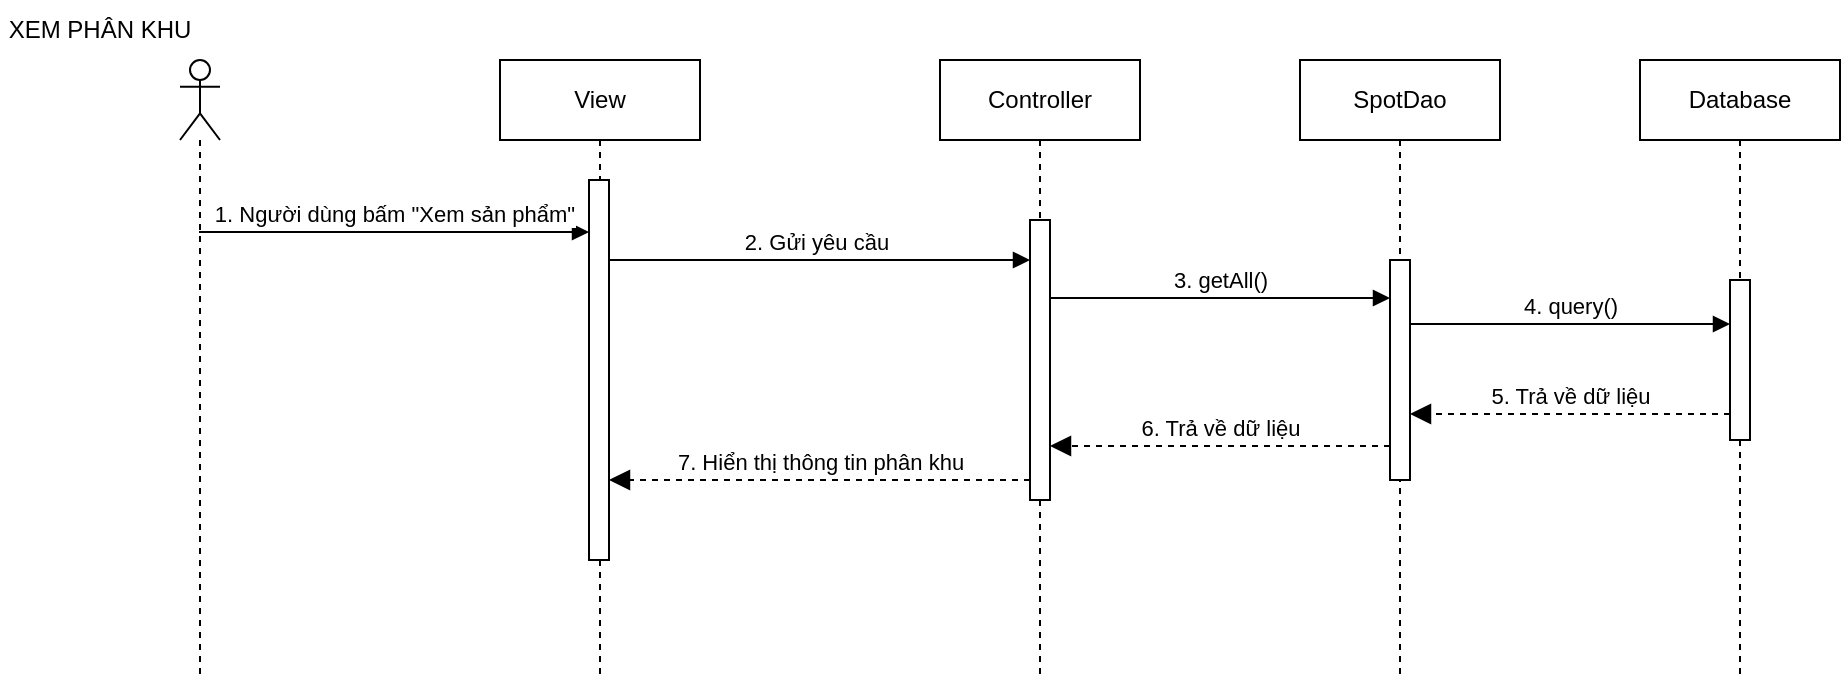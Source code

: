 <mxfile version="20.8.10" type="device"><diagram id="tMQx4mOq1aCxC6KgqztG" name="Page-1"><mxGraphModel dx="818" dy="572" grid="1" gridSize="10" guides="1" tooltips="1" connect="1" arrows="1" fold="1" page="1" pageScale="1" pageWidth="1654" pageHeight="2336" math="0" shadow="0"><root><mxCell id="0"/><mxCell id="1" parent="0"/><mxCell id="0x7zPAnv6iiJTlu-3jG6-1" value="" style="shape=umlLifeline;participant=umlActor;perimeter=lifelinePerimeter;whiteSpace=wrap;html=1;container=1;collapsible=0;recursiveResize=0;verticalAlign=top;spacingTop=36;outlineConnect=0;" parent="1" vertex="1"><mxGeometry x="110" y="50" width="20" height="310" as="geometry"/></mxCell><mxCell id="0x7zPAnv6iiJTlu-3jG6-2" value="View" style="shape=umlLifeline;perimeter=lifelinePerimeter;whiteSpace=wrap;html=1;container=1;collapsible=0;recursiveResize=0;outlineConnect=0;" parent="1" vertex="1"><mxGeometry x="270" y="50" width="100" height="310" as="geometry"/></mxCell><mxCell id="0x7zPAnv6iiJTlu-3jG6-3" value="2. Gửi yêu cầu" style="html=1;verticalAlign=bottom;endArrow=block;rounded=0;" parent="0x7zPAnv6iiJTlu-3jG6-2" target="0x7zPAnv6iiJTlu-3jG6-6" edge="1"><mxGeometry width="80" relative="1" as="geometry"><mxPoint x="50" y="100" as="sourcePoint"/><mxPoint x="130" y="100" as="targetPoint"/></mxGeometry></mxCell><mxCell id="0x7zPAnv6iiJTlu-3jG6-4" value="" style="html=1;points=[];perimeter=orthogonalPerimeter;" parent="0x7zPAnv6iiJTlu-3jG6-2" vertex="1"><mxGeometry x="44.5" y="60" width="10" height="190" as="geometry"/></mxCell><mxCell id="0x7zPAnv6iiJTlu-3jG6-5" value="Controller" style="shape=umlLifeline;perimeter=lifelinePerimeter;whiteSpace=wrap;html=1;container=1;collapsible=0;recursiveResize=0;outlineConnect=0;" parent="1" vertex="1"><mxGeometry x="490" y="50" width="100" height="310" as="geometry"/></mxCell><mxCell id="0x7zPAnv6iiJTlu-3jG6-6" value="" style="html=1;points=[];perimeter=orthogonalPerimeter;" parent="0x7zPAnv6iiJTlu-3jG6-5" vertex="1"><mxGeometry x="45" y="80" width="10" height="140" as="geometry"/></mxCell><mxCell id="0x7zPAnv6iiJTlu-3jG6-7" value="1. Người dùng bấm &quot;Xem sản phẩm&quot;" style="html=1;verticalAlign=bottom;endArrow=block;rounded=0;" parent="1" edge="1"><mxGeometry width="80" relative="1" as="geometry"><mxPoint x="119.5" y="136" as="sourcePoint"/><mxPoint x="314.5" y="136" as="targetPoint"/></mxGeometry></mxCell><mxCell id="0x7zPAnv6iiJTlu-3jG6-8" value="7. Hiển thị thông tin phân khu" style="html=1;verticalAlign=bottom;endArrow=block;dashed=1;endSize=8;rounded=0;endFill=1;" parent="1" source="0x7zPAnv6iiJTlu-3jG6-6" target="0x7zPAnv6iiJTlu-3jG6-4" edge="1"><mxGeometry relative="1" as="geometry"><mxPoint x="539.5" y="259" as="sourcePoint"/><mxPoint x="319.5" y="259" as="targetPoint"/><Array as="points"><mxPoint x="440" y="260"/></Array></mxGeometry></mxCell><mxCell id="0x7zPAnv6iiJTlu-3jG6-10" value="XEM PHÂN KHU" style="text;html=1;strokeColor=none;fillColor=none;align=center;verticalAlign=middle;whiteSpace=wrap;rounded=0;" parent="1" vertex="1"><mxGeometry x="20" y="20" width="100" height="30" as="geometry"/></mxCell><mxCell id="0x7zPAnv6iiJTlu-3jG6-11" value="SpotDao" style="shape=umlLifeline;perimeter=lifelinePerimeter;whiteSpace=wrap;html=1;container=1;collapsible=0;recursiveResize=0;outlineConnect=0;" parent="1" vertex="1"><mxGeometry x="670" y="50" width="100" height="310" as="geometry"/></mxCell><mxCell id="0x7zPAnv6iiJTlu-3jG6-12" value="" style="html=1;points=[];perimeter=orthogonalPerimeter;" parent="0x7zPAnv6iiJTlu-3jG6-11" vertex="1"><mxGeometry x="45" y="100" width="10" height="110" as="geometry"/></mxCell><mxCell id="0x7zPAnv6iiJTlu-3jG6-13" value="Database" style="shape=umlLifeline;perimeter=lifelinePerimeter;whiteSpace=wrap;html=1;container=1;collapsible=0;recursiveResize=0;outlineConnect=0;" parent="1" vertex="1"><mxGeometry x="840" y="50" width="100" height="310" as="geometry"/></mxCell><mxCell id="0x7zPAnv6iiJTlu-3jG6-14" value="" style="html=1;points=[];perimeter=orthogonalPerimeter;" parent="0x7zPAnv6iiJTlu-3jG6-13" vertex="1"><mxGeometry x="45" y="110" width="10" height="80" as="geometry"/></mxCell><mxCell id="0x7zPAnv6iiJTlu-3jG6-15" value="3. getAll()" style="html=1;verticalAlign=bottom;endArrow=block;rounded=0;" parent="1" edge="1"><mxGeometry width="80" relative="1" as="geometry"><mxPoint x="545" y="169" as="sourcePoint"/><mxPoint x="715" y="169" as="targetPoint"/></mxGeometry></mxCell><mxCell id="0x7zPAnv6iiJTlu-3jG6-16" value="4. query()" style="html=1;verticalAlign=bottom;endArrow=block;rounded=0;" parent="1" edge="1"><mxGeometry width="80" relative="1" as="geometry"><mxPoint x="725" y="182" as="sourcePoint"/><mxPoint x="885" y="182" as="targetPoint"/></mxGeometry></mxCell><mxCell id="0x7zPAnv6iiJTlu-3jG6-17" value="5. Trả về dữ liệu" style="html=1;verticalAlign=bottom;endArrow=block;dashed=1;endSize=8;rounded=0;endFill=1;" parent="1" edge="1"><mxGeometry relative="1" as="geometry"><mxPoint x="885" y="227" as="sourcePoint"/><mxPoint x="725" y="227" as="targetPoint"/></mxGeometry></mxCell><mxCell id="0x7zPAnv6iiJTlu-3jG6-18" value="6. Trả về dữ liệu" style="html=1;verticalAlign=bottom;endArrow=block;dashed=1;endSize=8;rounded=0;endFill=1;" parent="1" edge="1"><mxGeometry relative="1" as="geometry"><mxPoint x="715" y="243" as="sourcePoint"/><mxPoint x="545" y="243" as="targetPoint"/></mxGeometry></mxCell></root></mxGraphModel></diagram></mxfile>
